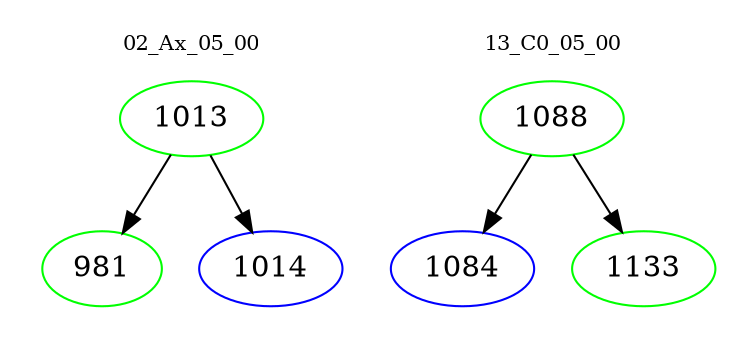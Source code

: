 digraph{
subgraph cluster_0 {
color = white
label = "02_Ax_05_00";
fontsize=10;
T0_1013 [label="1013", color="green"]
T0_1013 -> T0_981 [color="black"]
T0_981 [label="981", color="green"]
T0_1013 -> T0_1014 [color="black"]
T0_1014 [label="1014", color="blue"]
}
subgraph cluster_1 {
color = white
label = "13_C0_05_00";
fontsize=10;
T1_1088 [label="1088", color="green"]
T1_1088 -> T1_1084 [color="black"]
T1_1084 [label="1084", color="blue"]
T1_1088 -> T1_1133 [color="black"]
T1_1133 [label="1133", color="green"]
}
}
